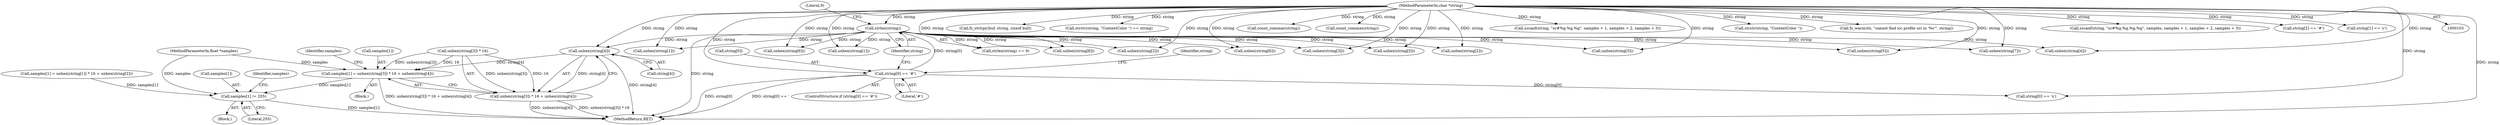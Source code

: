 digraph "0_ghostscript_60dabde18d7fe12b19da8b509bdfee9cc886aafc_0@pointer" {
"1000180" [label="(Call,unhex(string[4]))"];
"1000150" [label="(Call,strlen(string))"];
"1000142" [label="(Call,string[0] == '#')"];
"1000106" [label="(MethodParameterIn,char *string)"];
"1000169" [label="(Call,samples[1] = unhex(string[3]) * 16 + unhex(string[4]))"];
"1000271" [label="(Call,samples[1] /= 255)"];
"1000173" [label="(Call,unhex(string[3]) * 16 + unhex(string[4]))"];
"1000160" [label="(Call,unhex(string[1]))"];
"1000195" [label="(Call,unhex(string[6]))"];
"1000153" [label="(Block,)"];
"1000349" [label="(Call,fz_strlcpy(buf, string, sizeof buf))"];
"1000151" [label="(Identifier,string)"];
"1000343" [label="(Call,strstr(string, \"ContextColor \") == string)"];
"1000147" [label="(Block,)"];
"1000232" [label="(Call,unhex(string[2]))"];
"1000106" [label="(MethodParameterIn,char *string)"];
"1000291" [label="(Identifier,string)"];
"1000146" [label="(Literal,'#')"];
"1000180" [label="(Call,unhex(string[4]))"];
"1000221" [label="(Call,samples[1] = unhex(string[1]) * 16 + unhex(string[2]))"];
"1000242" [label="(Call,unhex(string[3]))"];
"1000169" [label="(Call,samples[1] = unhex(string[3]) * 16 + unhex(string[4]))"];
"1000175" [label="(Call,unhex(string[3]))"];
"1000308" [label="(Call,count_commas(string))"];
"1000325" [label="(Call,count_commas(string))"];
"1000271" [label="(Call,samples[1] /= 255)"];
"1000205" [label="(Call,unhex(string[7]))"];
"1000150" [label="(Call,strlen(string))"];
"1000174" [label="(Call,unhex(string[3]) * 16)"];
"1000227" [label="(Call,unhex(string[1]))"];
"1000181" [label="(Call,string[4])"];
"1000210" [label="(Call,unhex(string[8]))"];
"1000149" [label="(Call,strlen(string) == 9)"];
"1000311" [label="(Call,sscanf(string, \"sc#%g,%g,%g\", samples + 1, samples + 2, samples + 3))"];
"1000537" [label="(MethodReturn,RET)"];
"1000142" [label="(Call,string[0] == '#')"];
"1000262" [label="(Call,unhex(string[6]))"];
"1000344" [label="(Call,strstr(string, \"ContextColor \"))"];
"1000275" [label="(Literal,255)"];
"1000108" [label="(MethodParameterIn,float *samples)"];
"1000152" [label="(Literal,9)"];
"1000141" [label="(ControlStructure,if (string[0] == '#'))"];
"1000368" [label="(Call,fz_warn(ctx, \"cannot find icc profile uri in '%s'\", string))"];
"1000272" [label="(Call,samples[1])"];
"1000257" [label="(Call,unhex(string[5]))"];
"1000165" [label="(Call,unhex(string[2]))"];
"1000328" [label="(Call,sscanf(string, \"sc#%g,%g,%g,%g\", samples, samples + 1, samples + 2, samples + 3))"];
"1000143" [label="(Call,string[0])"];
"1000300" [label="(Call,string[2] == '#')"];
"1000173" [label="(Call,unhex(string[3]) * 16 + unhex(string[4]))"];
"1000295" [label="(Call,string[1] == 'c')"];
"1000170" [label="(Call,samples[1])"];
"1000186" [label="(Identifier,samples)"];
"1000190" [label="(Call,unhex(string[5]))"];
"1000247" [label="(Call,unhex(string[4]))"];
"1000278" [label="(Identifier,samples)"];
"1000289" [label="(Call,string[0] == 's')"];
"1000180" -> "1000173"  [label="AST: "];
"1000180" -> "1000181"  [label="CFG: "];
"1000181" -> "1000180"  [label="AST: "];
"1000173" -> "1000180"  [label="CFG: "];
"1000180" -> "1000537"  [label="DDG: string[4]"];
"1000180" -> "1000169"  [label="DDG: string[4]"];
"1000180" -> "1000173"  [label="DDG: string[4]"];
"1000150" -> "1000180"  [label="DDG: string"];
"1000106" -> "1000180"  [label="DDG: string"];
"1000150" -> "1000149"  [label="AST: "];
"1000150" -> "1000151"  [label="CFG: "];
"1000151" -> "1000150"  [label="AST: "];
"1000152" -> "1000150"  [label="CFG: "];
"1000150" -> "1000537"  [label="DDG: string"];
"1000150" -> "1000149"  [label="DDG: string"];
"1000142" -> "1000150"  [label="DDG: string[0]"];
"1000106" -> "1000150"  [label="DDG: string"];
"1000150" -> "1000160"  [label="DDG: string"];
"1000150" -> "1000165"  [label="DDG: string"];
"1000150" -> "1000175"  [label="DDG: string"];
"1000150" -> "1000190"  [label="DDG: string"];
"1000150" -> "1000195"  [label="DDG: string"];
"1000150" -> "1000205"  [label="DDG: string"];
"1000150" -> "1000210"  [label="DDG: string"];
"1000150" -> "1000227"  [label="DDG: string"];
"1000150" -> "1000232"  [label="DDG: string"];
"1000150" -> "1000242"  [label="DDG: string"];
"1000150" -> "1000247"  [label="DDG: string"];
"1000150" -> "1000257"  [label="DDG: string"];
"1000150" -> "1000262"  [label="DDG: string"];
"1000142" -> "1000141"  [label="AST: "];
"1000142" -> "1000146"  [label="CFG: "];
"1000143" -> "1000142"  [label="AST: "];
"1000146" -> "1000142"  [label="AST: "];
"1000151" -> "1000142"  [label="CFG: "];
"1000291" -> "1000142"  [label="CFG: "];
"1000142" -> "1000537"  [label="DDG: string[0] == '"];
"1000142" -> "1000537"  [label="DDG: string[0]"];
"1000106" -> "1000142"  [label="DDG: string"];
"1000142" -> "1000289"  [label="DDG: string[0]"];
"1000106" -> "1000103"  [label="AST: "];
"1000106" -> "1000537"  [label="DDG: string"];
"1000106" -> "1000160"  [label="DDG: string"];
"1000106" -> "1000165"  [label="DDG: string"];
"1000106" -> "1000175"  [label="DDG: string"];
"1000106" -> "1000190"  [label="DDG: string"];
"1000106" -> "1000195"  [label="DDG: string"];
"1000106" -> "1000205"  [label="DDG: string"];
"1000106" -> "1000210"  [label="DDG: string"];
"1000106" -> "1000227"  [label="DDG: string"];
"1000106" -> "1000232"  [label="DDG: string"];
"1000106" -> "1000242"  [label="DDG: string"];
"1000106" -> "1000247"  [label="DDG: string"];
"1000106" -> "1000257"  [label="DDG: string"];
"1000106" -> "1000262"  [label="DDG: string"];
"1000106" -> "1000289"  [label="DDG: string"];
"1000106" -> "1000295"  [label="DDG: string"];
"1000106" -> "1000300"  [label="DDG: string"];
"1000106" -> "1000308"  [label="DDG: string"];
"1000106" -> "1000311"  [label="DDG: string"];
"1000106" -> "1000325"  [label="DDG: string"];
"1000106" -> "1000328"  [label="DDG: string"];
"1000106" -> "1000344"  [label="DDG: string"];
"1000106" -> "1000343"  [label="DDG: string"];
"1000106" -> "1000349"  [label="DDG: string"];
"1000106" -> "1000368"  [label="DDG: string"];
"1000169" -> "1000153"  [label="AST: "];
"1000169" -> "1000173"  [label="CFG: "];
"1000170" -> "1000169"  [label="AST: "];
"1000173" -> "1000169"  [label="AST: "];
"1000186" -> "1000169"  [label="CFG: "];
"1000169" -> "1000537"  [label="DDG: unhex(string[3]) * 16 + unhex(string[4])"];
"1000174" -> "1000169"  [label="DDG: unhex(string[3])"];
"1000174" -> "1000169"  [label="DDG: 16"];
"1000108" -> "1000169"  [label="DDG: samples"];
"1000169" -> "1000271"  [label="DDG: samples[1]"];
"1000271" -> "1000147"  [label="AST: "];
"1000271" -> "1000275"  [label="CFG: "];
"1000272" -> "1000271"  [label="AST: "];
"1000275" -> "1000271"  [label="AST: "];
"1000278" -> "1000271"  [label="CFG: "];
"1000271" -> "1000537"  [label="DDG: samples[1]"];
"1000221" -> "1000271"  [label="DDG: samples[1]"];
"1000108" -> "1000271"  [label="DDG: samples"];
"1000174" -> "1000173"  [label="AST: "];
"1000173" -> "1000537"  [label="DDG: unhex(string[4])"];
"1000173" -> "1000537"  [label="DDG: unhex(string[3]) * 16"];
"1000174" -> "1000173"  [label="DDG: unhex(string[3])"];
"1000174" -> "1000173"  [label="DDG: 16"];
}
